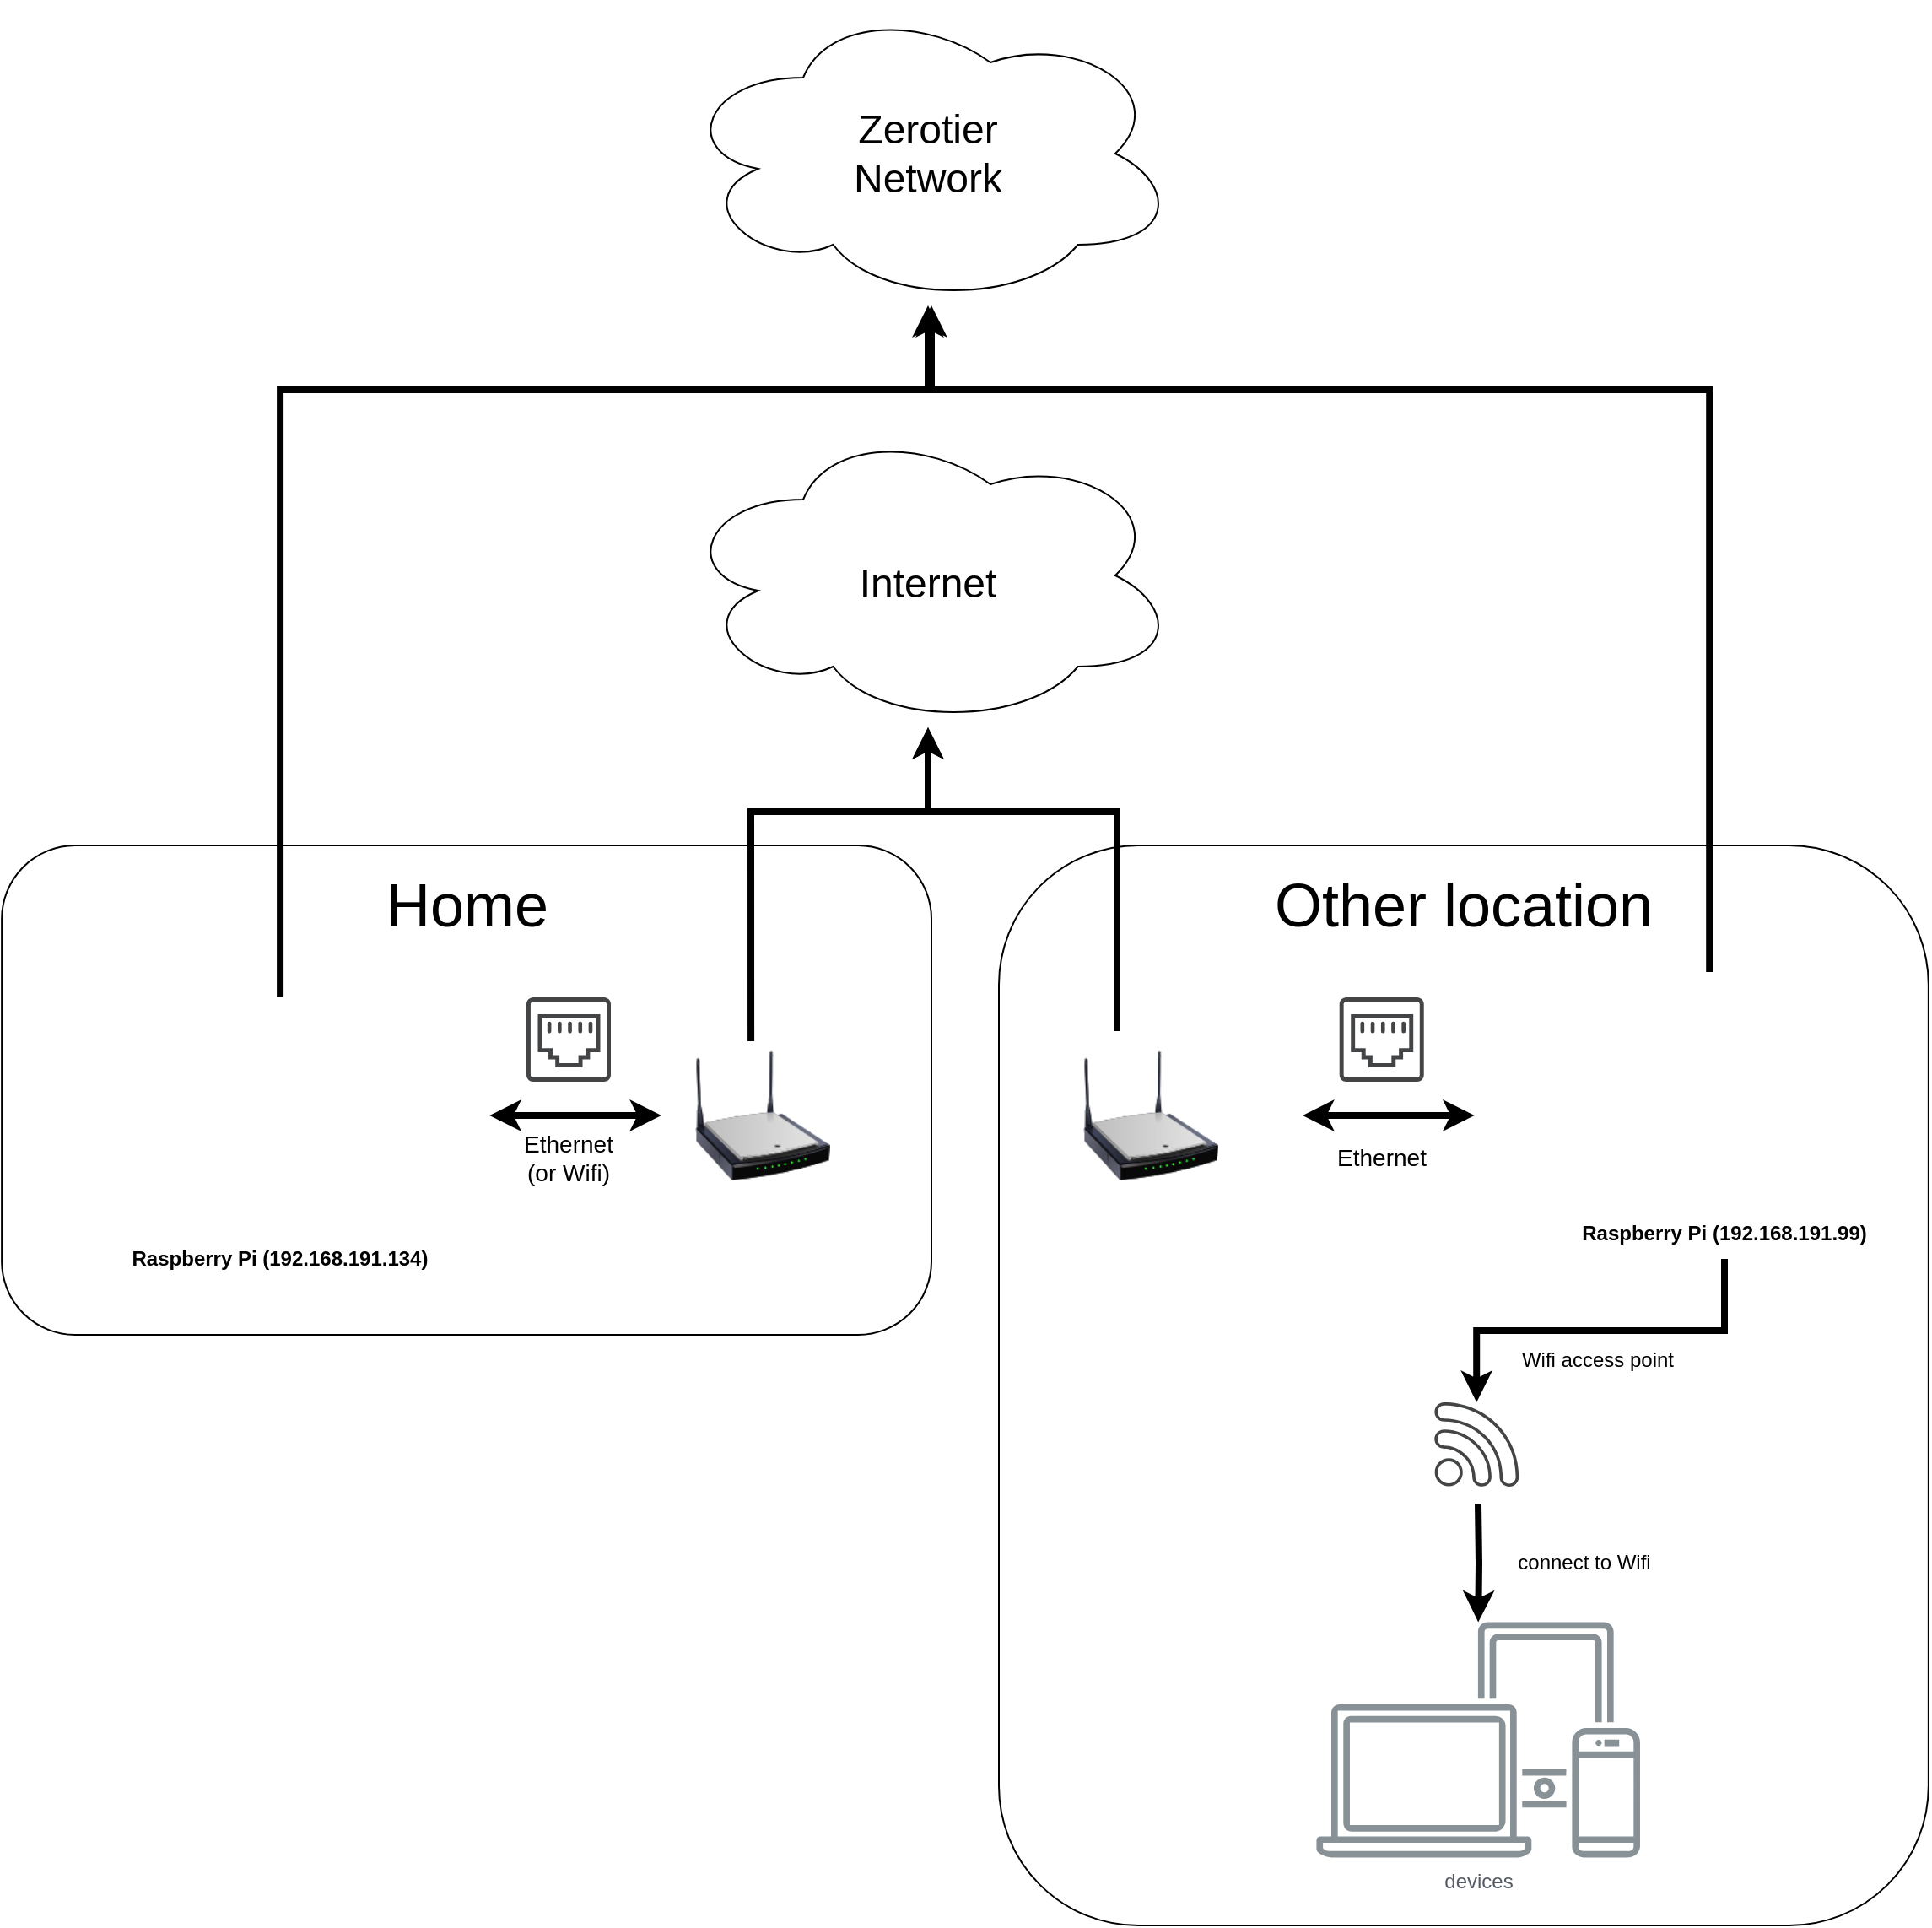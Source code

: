 <mxfile>
    <diagram name="Seite-1" id="pfVD5uPkt_0VkU0PfUAH">
        <mxGraphModel dx="1389" dy="1630" grid="1" gridSize="10" guides="1" tooltips="1" connect="1" arrows="1" fold="1" page="1" pageScale="1" pageWidth="827" pageHeight="1169" math="0" shadow="0">
            <root>
                <mxCell id="0"/>
                <mxCell id="1" parent="0"/>
                <mxCell id="vjRrQJcUQjZJ_JsM72Ig-8" value="" style="rounded=1;whiteSpace=wrap;html=1;" parent="1" vertex="1">
                    <mxGeometry x="520" y="70" width="550.93" height="640" as="geometry"/>
                </mxCell>
                <mxCell id="vjRrQJcUQjZJ_JsM72Ig-4" value="" style="rounded=1;whiteSpace=wrap;html=1;" parent="1" vertex="1">
                    <mxGeometry x="-70.93" y="70" width="550.93" height="290" as="geometry"/>
                </mxCell>
                <mxCell id="vjRrQJcUQjZJ_JsM72Ig-13" style="edgeStyle=orthogonalEdgeStyle;rounded=0;orthogonalLoop=1;jettySize=auto;html=1;strokeWidth=4;jumpStyle=none;startArrow=classic;startFill=1;" parent="1" source="vjRrQJcUQjZJ_JsM72Ig-1" edge="1">
                    <mxGeometry relative="1" as="geometry">
                        <mxPoint x="320" y="230" as="targetPoint"/>
                    </mxGeometry>
                </mxCell>
                <mxCell id="vjRrQJcUQjZJ_JsM72Ig-43" style="edgeStyle=orthogonalEdgeStyle;rounded=0;orthogonalLoop=1;jettySize=auto;html=1;strokeWidth=4;" parent="1" source="vjRrQJcUQjZJ_JsM72Ig-1" target="vjRrQJcUQjZJ_JsM72Ig-41" edge="1">
                    <mxGeometry relative="1" as="geometry">
                        <Array as="points">
                            <mxPoint x="94" y="-200"/>
                            <mxPoint x="478" y="-200"/>
                        </Array>
                    </mxGeometry>
                </mxCell>
                <mxCell id="vjRrQJcUQjZJ_JsM72Ig-1" value="" style="shape=image;verticalLabelPosition=bottom;labelBackgroundColor=default;verticalAlign=top;aspect=fixed;imageAspect=0;image=https://d2t1xqejof9utc.cloudfront.net/screenshots/pics/e45f8a7136c4973fc6185e9be3f788f4/large.png;" parent="1" vertex="1">
                    <mxGeometry x="-30" y="160" width="248.14" height="140" as="geometry"/>
                </mxCell>
                <mxCell id="vjRrQJcUQjZJ_JsM72Ig-19" style="edgeStyle=orthogonalEdgeStyle;rounded=0;orthogonalLoop=1;jettySize=auto;html=1;exitX=0.413;exitY=-0.05;exitDx=0;exitDy=0;strokeWidth=4;exitPerimeter=0;" parent="1" source="vjRrQJcUQjZJ_JsM72Ig-3" target="vjRrQJcUQjZJ_JsM72Ig-17" edge="1">
                    <mxGeometry relative="1" as="geometry">
                        <Array as="points">
                            <mxPoint x="373" y="50"/>
                            <mxPoint x="478" y="50"/>
                        </Array>
                    </mxGeometry>
                </mxCell>
                <mxCell id="vjRrQJcUQjZJ_JsM72Ig-3" value="" style="image;html=1;image=img/lib/clip_art/networking/Wireless_Router_N_128x128.png" parent="1" vertex="1">
                    <mxGeometry x="340" y="190" width="80" height="80" as="geometry"/>
                </mxCell>
                <mxCell id="vjRrQJcUQjZJ_JsM72Ig-7" value="&lt;b&gt;Raspberry Pi (192.168.191.134)&lt;/b&gt;" style="text;html=1;align=center;verticalAlign=middle;whiteSpace=wrap;rounded=0;" parent="1" vertex="1">
                    <mxGeometry x="-15.93" y="300" width="220" height="30" as="geometry"/>
                </mxCell>
                <mxCell id="vjRrQJcUQjZJ_JsM72Ig-10" value="&lt;font style=&quot;font-size: 36px;&quot;&gt;Home&lt;/font&gt;" style="text;html=1;align=center;verticalAlign=middle;whiteSpace=wrap;rounded=0;" parent="1" vertex="1">
                    <mxGeometry x="139.54" y="90" width="130" height="30" as="geometry"/>
                </mxCell>
                <mxCell id="vjRrQJcUQjZJ_JsM72Ig-11" value="&lt;font style=&quot;font-size: 36px;&quot;&gt;Other location&lt;/font&gt;" style="text;html=1;align=center;verticalAlign=middle;whiteSpace=wrap;rounded=0;" parent="1" vertex="1">
                    <mxGeometry x="665.82" y="90" width="259.3" height="30" as="geometry"/>
                </mxCell>
                <mxCell id="vjRrQJcUQjZJ_JsM72Ig-15" value="" style="sketch=0;pointerEvents=1;shadow=0;dashed=0;html=1;strokeColor=none;fillColor=#434445;aspect=fixed;labelPosition=center;verticalLabelPosition=bottom;verticalAlign=top;align=center;outlineConnect=0;shape=mxgraph.vvd.ethernet_port;" parent="1" vertex="1">
                    <mxGeometry x="240" y="160" width="50" height="50" as="geometry"/>
                </mxCell>
                <mxCell id="vjRrQJcUQjZJ_JsM72Ig-16" value="&lt;font style=&quot;font-size: 14px;&quot;&gt;Ethernet&lt;br&gt;(or Wifi)&lt;br&gt;&lt;/font&gt;" style="text;html=1;align=center;verticalAlign=middle;whiteSpace=wrap;rounded=0;" parent="1" vertex="1">
                    <mxGeometry x="235" y="240" width="60" height="30" as="geometry"/>
                </mxCell>
                <mxCell id="vjRrQJcUQjZJ_JsM72Ig-17" value="" style="ellipse;shape=cloud;whiteSpace=wrap;html=1;" parent="1" vertex="1">
                    <mxGeometry x="330" y="-180" width="296" height="180" as="geometry"/>
                </mxCell>
                <mxCell id="vjRrQJcUQjZJ_JsM72Ig-18" value="&lt;font style=&quot;font-size: 24px;&quot;&gt;Internet&lt;/font&gt;" style="text;html=1;align=center;verticalAlign=middle;whiteSpace=wrap;rounded=0;" parent="1" vertex="1">
                    <mxGeometry x="448" y="-100" width="60" height="30" as="geometry"/>
                </mxCell>
                <mxCell id="vjRrQJcUQjZJ_JsM72Ig-27" style="edgeStyle=orthogonalEdgeStyle;rounded=0;orthogonalLoop=1;jettySize=auto;html=1;strokeWidth=4;jumpStyle=none;startArrow=classic;startFill=1;" parent="1" edge="1">
                    <mxGeometry relative="1" as="geometry">
                        <mxPoint x="801.86" y="230" as="targetPoint"/>
                        <mxPoint x="700.0" y="230" as="sourcePoint"/>
                    </mxGeometry>
                </mxCell>
                <mxCell id="vjRrQJcUQjZJ_JsM72Ig-28" value="" style="shape=image;verticalLabelPosition=bottom;labelBackgroundColor=default;verticalAlign=top;aspect=fixed;imageAspect=0;image=https://d2t1xqejof9utc.cloudfront.net/screenshots/pics/e45f8a7136c4973fc6185e9be3f788f4/large.png;" parent="1" vertex="1">
                    <mxGeometry x="817.03" y="145" width="248.14" height="140" as="geometry"/>
                </mxCell>
                <mxCell id="vjRrQJcUQjZJ_JsM72Ig-39" style="edgeStyle=orthogonalEdgeStyle;rounded=0;orthogonalLoop=1;jettySize=auto;html=1;strokeWidth=4;" parent="1" target="vjRrQJcUQjZJ_JsM72Ig-17" edge="1">
                    <mxGeometry relative="1" as="geometry">
                        <mxPoint x="590" y="180" as="sourcePoint"/>
                        <Array as="points">
                            <mxPoint x="590" y="50"/>
                            <mxPoint x="478" y="50"/>
                        </Array>
                    </mxGeometry>
                </mxCell>
                <mxCell id="vjRrQJcUQjZJ_JsM72Ig-29" value="" style="image;html=1;image=img/lib/clip_art/networking/Wireless_Router_N_128x128.png" parent="1" vertex="1">
                    <mxGeometry x="570" y="190" width="80" height="80" as="geometry"/>
                </mxCell>
                <mxCell id="vjRrQJcUQjZJ_JsM72Ig-35" style="edgeStyle=orthogonalEdgeStyle;rounded=0;orthogonalLoop=1;jettySize=auto;html=1;exitX=0.5;exitY=1;exitDx=0;exitDy=0;strokeWidth=4;" parent="1" source="vjRrQJcUQjZJ_JsM72Ig-30" target="vjRrQJcUQjZJ_JsM72Ig-34" edge="1">
                    <mxGeometry relative="1" as="geometry"/>
                </mxCell>
                <mxCell id="vjRrQJcUQjZJ_JsM72Ig-30" value="&lt;b&gt;Raspberry Pi (192.168.191.99)&lt;/b&gt;" style="text;html=1;align=center;verticalAlign=middle;whiteSpace=wrap;rounded=0;" parent="1" vertex="1">
                    <mxGeometry x="840" y="285" width="220" height="30" as="geometry"/>
                </mxCell>
                <mxCell id="vjRrQJcUQjZJ_JsM72Ig-31" value="" style="sketch=0;pointerEvents=1;shadow=0;dashed=0;html=1;strokeColor=none;fillColor=#434445;aspect=fixed;labelPosition=center;verticalLabelPosition=bottom;verticalAlign=top;align=center;outlineConnect=0;shape=mxgraph.vvd.ethernet_port;" parent="1" vertex="1">
                    <mxGeometry x="721.86" y="160" width="50" height="50" as="geometry"/>
                </mxCell>
                <mxCell id="vjRrQJcUQjZJ_JsM72Ig-32" value="&lt;font style=&quot;font-size: 14px;&quot;&gt;Ethernet&lt;/font&gt;" style="text;html=1;align=center;verticalAlign=middle;whiteSpace=wrap;rounded=0;" parent="1" vertex="1">
                    <mxGeometry x="716.86" y="240" width="60" height="30" as="geometry"/>
                </mxCell>
                <mxCell id="vjRrQJcUQjZJ_JsM72Ig-33" value="devices" style="sketch=0;outlineConnect=0;gradientColor=none;fontColor=#545B64;strokeColor=none;fillColor=#879196;dashed=0;verticalLabelPosition=bottom;verticalAlign=top;align=center;html=1;fontSize=12;fontStyle=0;aspect=fixed;shape=mxgraph.aws4.illustration_devices;pointerEvents=1" parent="1" vertex="1">
                    <mxGeometry x="708.22" y="530" width="191.78" height="140" as="geometry"/>
                </mxCell>
                <mxCell id="vjRrQJcUQjZJ_JsM72Ig-36" style="edgeStyle=orthogonalEdgeStyle;rounded=0;orthogonalLoop=1;jettySize=auto;html=1;strokeWidth=4;" parent="1" target="vjRrQJcUQjZJ_JsM72Ig-33" edge="1">
                    <mxGeometry relative="1" as="geometry">
                        <mxPoint x="804" y="460" as="sourcePoint"/>
                    </mxGeometry>
                </mxCell>
                <mxCell id="vjRrQJcUQjZJ_JsM72Ig-34" value="" style="sketch=0;pointerEvents=1;shadow=0;dashed=0;html=1;strokeColor=none;fillColor=#434445;aspect=fixed;labelPosition=center;verticalLabelPosition=bottom;verticalAlign=top;align=center;outlineConnect=0;shape=mxgraph.vvd.wi_fi;" parent="1" vertex="1">
                    <mxGeometry x="778.14" y="400" width="50" height="50" as="geometry"/>
                </mxCell>
                <mxCell id="vjRrQJcUQjZJ_JsM72Ig-37" value="Wifi access point" style="text;html=1;align=center;verticalAlign=middle;whiteSpace=wrap;rounded=0;" parent="1" vertex="1">
                    <mxGeometry x="817.03" y="360" width="115.93" height="30" as="geometry"/>
                </mxCell>
                <mxCell id="vjRrQJcUQjZJ_JsM72Ig-38" value="connect to Wifi" style="text;html=1;align=center;verticalAlign=middle;whiteSpace=wrap;rounded=0;" parent="1" vertex="1">
                    <mxGeometry x="809.19" y="480" width="115.93" height="30" as="geometry"/>
                </mxCell>
                <mxCell id="vjRrQJcUQjZJ_JsM72Ig-41" value="" style="ellipse;shape=cloud;whiteSpace=wrap;html=1;" parent="1" vertex="1">
                    <mxGeometry x="330" y="-430" width="296" height="180" as="geometry"/>
                </mxCell>
                <mxCell id="vjRrQJcUQjZJ_JsM72Ig-42" value="&lt;font style=&quot;font-size: 24px;&quot;&gt;Zerotier Network&lt;/font&gt;" style="text;html=1;align=center;verticalAlign=middle;whiteSpace=wrap;rounded=0;" parent="1" vertex="1">
                    <mxGeometry x="402" y="-372.5" width="152" height="65" as="geometry"/>
                </mxCell>
                <mxCell id="vjRrQJcUQjZJ_JsM72Ig-44" style="edgeStyle=orthogonalEdgeStyle;rounded=0;orthogonalLoop=1;jettySize=auto;html=1;exitX=0.5;exitY=0;exitDx=0;exitDy=0;strokeWidth=4;" parent="1" source="vjRrQJcUQjZJ_JsM72Ig-28" edge="1">
                    <mxGeometry relative="1" as="geometry">
                        <mxPoint x="104" y="170" as="sourcePoint"/>
                        <mxPoint x="480" y="-250" as="targetPoint"/>
                        <Array as="points">
                            <mxPoint x="940" y="-200"/>
                            <mxPoint x="488" y="-200"/>
                        </Array>
                    </mxGeometry>
                </mxCell>
            </root>
        </mxGraphModel>
    </diagram>
</mxfile>
